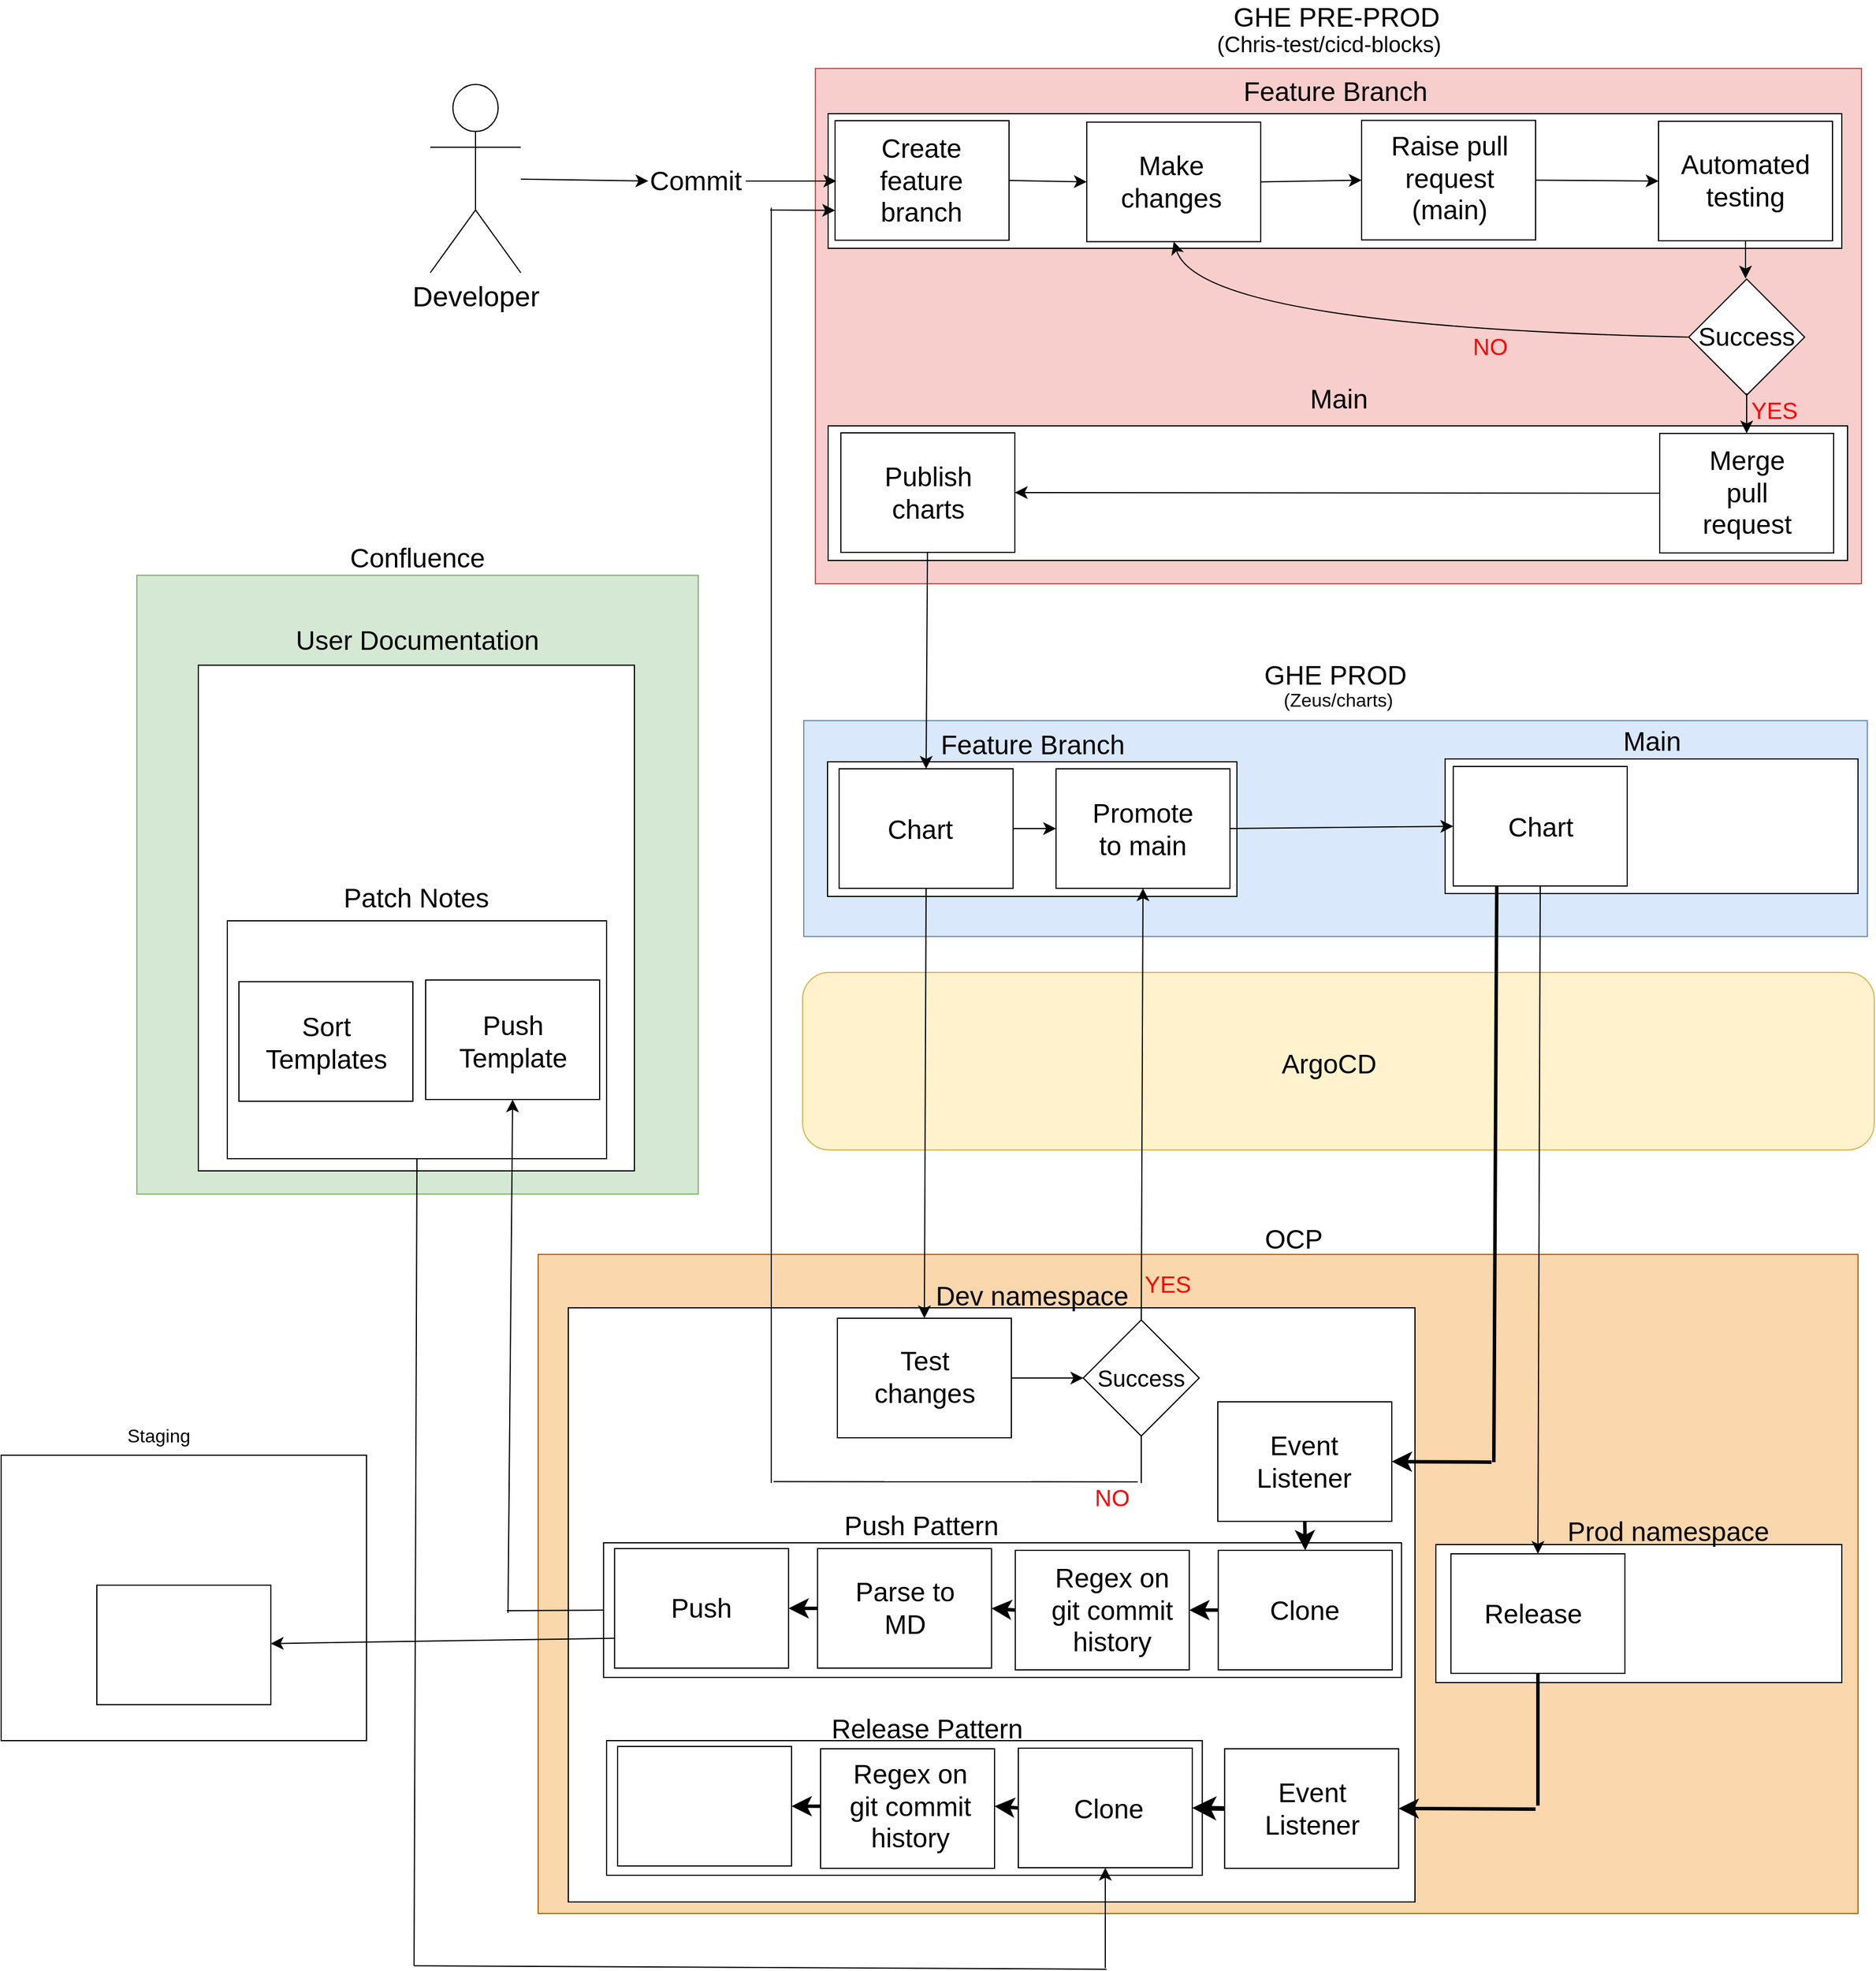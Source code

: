 <mxfile version="21.8.0" type="device">
  <diagram name="Page-1" id="Db4J5ukPq55b9BBRNNlf">
    <mxGraphModel dx="3153" dy="1601" grid="0" gridSize="10" guides="1" tooltips="1" connect="1" arrows="1" fold="1" page="0" pageScale="1" pageWidth="827" pageHeight="1169" math="0" shadow="0">
      <root>
        <mxCell id="0" />
        <mxCell id="1" parent="0" />
        <mxCell id="qmuBp8BPwQnfPh2KNBGl-9" value="" style="rounded=0;whiteSpace=wrap;html=1;fontSize=16;" vertex="1" parent="1">
          <mxGeometry x="-212.5" y="1163" width="150" height="103" as="geometry" />
        </mxCell>
        <mxCell id="8Y1zjfRZV7roDu3RwE8E-88" value="" style="rounded=1;whiteSpace=wrap;html=1;fontSize=16;fillColor=#fff2cc;strokeColor=#d6b656;" parent="1" vertex="1">
          <mxGeometry x="-228" y="496" width="924" height="153" as="geometry" />
        </mxCell>
        <mxCell id="8Y1zjfRZV7roDu3RwE8E-8" value="" style="rounded=0;whiteSpace=wrap;html=1;fontSize=16;fillColor=#f8cecc;strokeColor=#b85450;" parent="1" vertex="1">
          <mxGeometry x="-217" y="-283" width="902" height="444" as="geometry" />
        </mxCell>
        <mxCell id="8Y1zjfRZV7roDu3RwE8E-9" value="&lt;font style=&quot;font-size: 23px;&quot;&gt;GHE PRE-PROD&lt;/font&gt;" style="text;html=1;strokeColor=none;fillColor=none;align=center;verticalAlign=middle;whiteSpace=wrap;rounded=0;fontSize=20;" parent="1" vertex="1">
          <mxGeometry x="137.5" y="-342" width="189" height="30" as="geometry" />
        </mxCell>
        <mxCell id="8Y1zjfRZV7roDu3RwE8E-10" value="&lt;font style=&quot;font-size: 19px;&quot;&gt;(Chris-test/cicd-blocks)&lt;/font&gt;" style="text;html=1;strokeColor=none;fillColor=none;align=center;verticalAlign=middle;whiteSpace=wrap;rounded=0;fontSize=17;" parent="1" vertex="1">
          <mxGeometry x="96.5" y="-318" width="258" height="30" as="geometry" />
        </mxCell>
        <mxCell id="8Y1zjfRZV7roDu3RwE8E-11" value="" style="rounded=0;whiteSpace=wrap;html=1;fontSize=16;" parent="1" vertex="1">
          <mxGeometry x="-206" y="-244" width="874" height="116" as="geometry" />
        </mxCell>
        <mxCell id="8Y1zjfRZV7roDu3RwE8E-12" value="Feature Branch" style="text;html=1;strokeColor=none;fillColor=none;align=center;verticalAlign=middle;whiteSpace=wrap;rounded=0;fontSize=23;" parent="1" vertex="1">
          <mxGeometry x="144" y="-278" width="175" height="30" as="geometry" />
        </mxCell>
        <mxCell id="8Y1zjfRZV7roDu3RwE8E-13" value="" style="rounded=0;whiteSpace=wrap;html=1;fontSize=16;" parent="1" vertex="1">
          <mxGeometry x="-200" y="-238" width="150" height="103" as="geometry" />
        </mxCell>
        <mxCell id="8Y1zjfRZV7roDu3RwE8E-14" value="" style="rounded=0;whiteSpace=wrap;html=1;fontSize=16;" parent="1" vertex="1">
          <mxGeometry x="17" y="-236.75" width="150" height="103" as="geometry" />
        </mxCell>
        <mxCell id="8Y1zjfRZV7roDu3RwE8E-15" value="" style="rounded=0;whiteSpace=wrap;html=1;fontSize=16;" parent="1" vertex="1">
          <mxGeometry x="254" y="-238.25" width="150" height="103" as="geometry" />
        </mxCell>
        <mxCell id="8Y1zjfRZV7roDu3RwE8E-16" value="" style="rounded=0;whiteSpace=wrap;html=1;fontSize=16;" parent="1" vertex="1">
          <mxGeometry x="510" y="-237.5" width="150" height="103" as="geometry" />
        </mxCell>
        <mxCell id="8Y1zjfRZV7roDu3RwE8E-18" value="" style="rounded=0;whiteSpace=wrap;html=1;fontSize=16;" parent="1" vertex="1">
          <mxGeometry x="-206" y="25" width="879" height="116" as="geometry" />
        </mxCell>
        <mxCell id="8Y1zjfRZV7roDu3RwE8E-19" value="Main" style="text;html=1;strokeColor=none;fillColor=none;align=center;verticalAlign=middle;whiteSpace=wrap;rounded=0;fontSize=23;" parent="1" vertex="1">
          <mxGeometry x="146.5" y="-13" width="175" height="30" as="geometry" />
        </mxCell>
        <mxCell id="8Y1zjfRZV7roDu3RwE8E-20" value="" style="rounded=0;whiteSpace=wrap;html=1;fontSize=16;" parent="1" vertex="1">
          <mxGeometry x="-195" y="31" width="150" height="103" as="geometry" />
        </mxCell>
        <mxCell id="8Y1zjfRZV7roDu3RwE8E-23" value="" style="rounded=0;whiteSpace=wrap;html=1;fontSize=16;" parent="1" vertex="1">
          <mxGeometry x="511" y="31.5" width="150" height="103" as="geometry" />
        </mxCell>
        <mxCell id="8Y1zjfRZV7roDu3RwE8E-24" value="Create feature branch" style="text;html=1;strokeColor=none;fillColor=none;align=center;verticalAlign=middle;whiteSpace=wrap;rounded=0;fontSize=23;" parent="1" vertex="1">
          <mxGeometry x="-182.5" y="-211.5" width="113" height="51" as="geometry" />
        </mxCell>
        <mxCell id="8Y1zjfRZV7roDu3RwE8E-25" value="Make changes" style="text;html=1;strokeColor=none;fillColor=none;align=center;verticalAlign=middle;whiteSpace=wrap;rounded=0;fontSize=23;" parent="1" vertex="1">
          <mxGeometry x="42" y="-214.25" width="95.5" height="59" as="geometry" />
        </mxCell>
        <mxCell id="8Y1zjfRZV7roDu3RwE8E-26" value="Raise pull request (main)" style="text;html=1;strokeColor=none;fillColor=none;align=center;verticalAlign=middle;whiteSpace=wrap;rounded=0;fontSize=23;" parent="1" vertex="1">
          <mxGeometry x="275.5" y="-219.25" width="108" height="62" as="geometry" />
        </mxCell>
        <mxCell id="8Y1zjfRZV7roDu3RwE8E-27" value="Automated testing" style="text;html=1;strokeColor=none;fillColor=none;align=center;verticalAlign=middle;whiteSpace=wrap;rounded=0;fontSize=23;" parent="1" vertex="1">
          <mxGeometry x="521" y="-221" width="128" height="70" as="geometry" />
        </mxCell>
        <mxCell id="8Y1zjfRZV7roDu3RwE8E-28" value="" style="rhombus;whiteSpace=wrap;html=1;fontSize=16;" parent="1" vertex="1">
          <mxGeometry x="536" y="-101.5" width="100" height="100" as="geometry" />
        </mxCell>
        <mxCell id="8Y1zjfRZV7roDu3RwE8E-29" value="Success" style="text;html=1;strokeColor=none;fillColor=none;align=center;verticalAlign=middle;whiteSpace=wrap;rounded=0;fontSize=22;" parent="1" vertex="1">
          <mxGeometry x="556" y="-68" width="60" height="33" as="geometry" />
        </mxCell>
        <mxCell id="8Y1zjfRZV7roDu3RwE8E-30" value="" style="endArrow=classic;html=1;rounded=0;fontSize=12;startSize=8;endSize=8;curved=1;exitX=1;exitY=0.5;exitDx=0;exitDy=0;entryX=0;entryY=0.5;entryDx=0;entryDy=0;" parent="1" source="8Y1zjfRZV7roDu3RwE8E-13" target="8Y1zjfRZV7roDu3RwE8E-14" edge="1">
          <mxGeometry width="50" height="50" relative="1" as="geometry">
            <mxPoint x="134" y="-60" as="sourcePoint" />
            <mxPoint x="184" y="-110" as="targetPoint" />
          </mxGeometry>
        </mxCell>
        <mxCell id="8Y1zjfRZV7roDu3RwE8E-31" value="" style="endArrow=classic;html=1;rounded=0;fontSize=12;startSize=8;endSize=8;curved=1;exitX=1;exitY=0.5;exitDx=0;exitDy=0;entryX=0;entryY=0.5;entryDx=0;entryDy=0;" parent="1" source="8Y1zjfRZV7roDu3RwE8E-14" target="8Y1zjfRZV7roDu3RwE8E-15" edge="1">
          <mxGeometry width="50" height="50" relative="1" as="geometry">
            <mxPoint x="134" y="-60" as="sourcePoint" />
            <mxPoint x="184" y="-110" as="targetPoint" />
          </mxGeometry>
        </mxCell>
        <mxCell id="8Y1zjfRZV7roDu3RwE8E-32" value="" style="endArrow=classic;html=1;rounded=0;fontSize=12;startSize=8;endSize=8;curved=1;exitX=1;exitY=0.5;exitDx=0;exitDy=0;entryX=0;entryY=0.5;entryDx=0;entryDy=0;" parent="1" source="8Y1zjfRZV7roDu3RwE8E-15" target="8Y1zjfRZV7roDu3RwE8E-16" edge="1">
          <mxGeometry width="50" height="50" relative="1" as="geometry">
            <mxPoint x="134" y="-60" as="sourcePoint" />
            <mxPoint x="184" y="-110" as="targetPoint" />
          </mxGeometry>
        </mxCell>
        <mxCell id="8Y1zjfRZV7roDu3RwE8E-33" value="" style="endArrow=classic;html=1;rounded=0;fontSize=12;startSize=8;endSize=8;curved=1;exitX=0.5;exitY=1;exitDx=0;exitDy=0;entryX=0.5;entryY=0;entryDx=0;entryDy=0;" parent="1" source="8Y1zjfRZV7roDu3RwE8E-16" edge="1">
          <mxGeometry width="50" height="50" relative="1" as="geometry">
            <mxPoint x="269" y="-60" as="sourcePoint" />
            <mxPoint x="585" y="-102" as="targetPoint" />
          </mxGeometry>
        </mxCell>
        <mxCell id="8Y1zjfRZV7roDu3RwE8E-34" value="" style="endArrow=classic;html=1;rounded=0;fontSize=12;startSize=8;endSize=8;curved=1;exitX=0.5;exitY=1;exitDx=0;exitDy=0;entryX=0.5;entryY=0;entryDx=0;entryDy=0;" parent="1" target="8Y1zjfRZV7roDu3RwE8E-23" edge="1">
          <mxGeometry width="50" height="50" relative="1" as="geometry">
            <mxPoint x="586" y="-3" as="sourcePoint" />
            <mxPoint x="320" y="-111" as="targetPoint" />
          </mxGeometry>
        </mxCell>
        <mxCell id="8Y1zjfRZV7roDu3RwE8E-35" value="" style="endArrow=classic;html=1;rounded=0;fontSize=12;startSize=8;endSize=8;curved=1;exitX=0;exitY=0.5;exitDx=0;exitDy=0;entryX=0.5;entryY=1;entryDx=0;entryDy=0;" parent="1" source="8Y1zjfRZV7roDu3RwE8E-28" target="8Y1zjfRZV7roDu3RwE8E-14" edge="1">
          <mxGeometry width="50" height="50" relative="1" as="geometry">
            <mxPoint x="180" y="-60" as="sourcePoint" />
            <mxPoint x="230" y="-110" as="targetPoint" />
            <Array as="points">
              <mxPoint x="115" y="-61" />
            </Array>
          </mxGeometry>
        </mxCell>
        <mxCell id="8Y1zjfRZV7roDu3RwE8E-36" value="Merge pull request" style="text;html=1;strokeColor=none;fillColor=none;align=center;verticalAlign=middle;whiteSpace=wrap;rounded=0;fontSize=23;" parent="1" vertex="1">
          <mxGeometry x="534.5" y="52.5" width="103" height="61" as="geometry" />
        </mxCell>
        <mxCell id="8Y1zjfRZV7roDu3RwE8E-37" value="Publish charts" style="text;html=1;strokeColor=none;fillColor=none;align=center;verticalAlign=middle;whiteSpace=wrap;rounded=0;fontSize=23;" parent="1" vertex="1">
          <mxGeometry x="-174.5" y="51.5" width="109" height="62" as="geometry" />
        </mxCell>
        <mxCell id="8Y1zjfRZV7roDu3RwE8E-38" value="" style="rounded=0;whiteSpace=wrap;html=1;fontSize=16;fillColor=#dae8fc;strokeColor=#6c8ebf;" parent="1" vertex="1">
          <mxGeometry x="-227" y="279" width="917" height="186" as="geometry" />
        </mxCell>
        <mxCell id="8Y1zjfRZV7roDu3RwE8E-39" value="&lt;font style=&quot;font-size: 23px;&quot;&gt;GHE PROD&lt;/font&gt;" style="text;html=1;strokeColor=none;fillColor=none;align=center;verticalAlign=middle;whiteSpace=wrap;rounded=0;fontSize=20;" parent="1" vertex="1">
          <mxGeometry x="161.5" y="225" width="139" height="30" as="geometry" />
        </mxCell>
        <mxCell id="8Y1zjfRZV7roDu3RwE8E-40" value="(Zeus/charts)" style="text;html=1;strokeColor=none;fillColor=none;align=center;verticalAlign=middle;whiteSpace=wrap;rounded=0;fontSize=16;" parent="1" vertex="1">
          <mxGeometry x="105" y="246" width="258" height="30" as="geometry" />
        </mxCell>
        <mxCell id="8Y1zjfRZV7roDu3RwE8E-41" value="" style="rounded=0;whiteSpace=wrap;html=1;fontSize=16;" parent="1" vertex="1">
          <mxGeometry x="-206.5" y="314.5" width="353" height="116" as="geometry" />
        </mxCell>
        <mxCell id="8Y1zjfRZV7roDu3RwE8E-42" value="Feature Branch" style="text;html=1;strokeColor=none;fillColor=none;align=center;verticalAlign=middle;whiteSpace=wrap;rounded=0;fontSize=23;" parent="1" vertex="1">
          <mxGeometry x="-117.5" y="284.5" width="175" height="30" as="geometry" />
        </mxCell>
        <mxCell id="8Y1zjfRZV7roDu3RwE8E-43" value="" style="rounded=0;whiteSpace=wrap;html=1;fontSize=16;" parent="1" vertex="1">
          <mxGeometry x="-196.5" y="320.5" width="150" height="103" as="geometry" />
        </mxCell>
        <mxCell id="8Y1zjfRZV7roDu3RwE8E-44" value="" style="rounded=0;whiteSpace=wrap;html=1;fontSize=16;" parent="1" vertex="1">
          <mxGeometry x="-9.5" y="320.5" width="150" height="103" as="geometry" />
        </mxCell>
        <mxCell id="8Y1zjfRZV7roDu3RwE8E-45" value="" style="rounded=0;whiteSpace=wrap;html=1;fontSize=16;" parent="1" vertex="1">
          <mxGeometry x="327" y="978.5" width="150" height="103" as="geometry" />
        </mxCell>
        <mxCell id="8Y1zjfRZV7roDu3RwE8E-47" value="" style="rounded=0;whiteSpace=wrap;html=1;fontSize=16;fillColor=#fad7ac;strokeColor=#b46504;" parent="1" vertex="1">
          <mxGeometry x="-456" y="739" width="1138" height="568" as="geometry" />
        </mxCell>
        <mxCell id="8Y1zjfRZV7roDu3RwE8E-48" value="OCP" style="text;html=1;strokeColor=none;fillColor=none;align=center;verticalAlign=middle;whiteSpace=wrap;rounded=0;fontSize=23;" parent="1" vertex="1">
          <mxGeometry x="108" y="710.75" width="175" height="30" as="geometry" />
        </mxCell>
        <mxCell id="8Y1zjfRZV7roDu3RwE8E-49" value="" style="rounded=0;whiteSpace=wrap;html=1;fontSize=16;" parent="1" vertex="1">
          <mxGeometry x="-430" y="785" width="730" height="512" as="geometry" />
        </mxCell>
        <mxCell id="8Y1zjfRZV7roDu3RwE8E-51" value="Chart" style="text;html=1;strokeColor=none;fillColor=none;align=center;verticalAlign=middle;whiteSpace=wrap;rounded=0;fontSize=23;" parent="1" vertex="1">
          <mxGeometry x="-183" y="347" width="113" height="51" as="geometry" />
        </mxCell>
        <mxCell id="8Y1zjfRZV7roDu3RwE8E-52" value="Promote to main" style="text;html=1;strokeColor=none;fillColor=none;align=center;verticalAlign=middle;whiteSpace=wrap;rounded=0;fontSize=23;" parent="1" vertex="1">
          <mxGeometry x="20" y="343" width="91" height="59" as="geometry" />
        </mxCell>
        <mxCell id="8Y1zjfRZV7roDu3RwE8E-57" value="" style="endArrow=classic;html=1;rounded=0;fontSize=12;startSize=8;endSize=8;curved=1;exitX=1;exitY=0.5;exitDx=0;exitDy=0;entryX=0;entryY=0.5;entryDx=0;entryDy=0;" parent="1" source="8Y1zjfRZV7roDu3RwE8E-43" target="8Y1zjfRZV7roDu3RwE8E-44" edge="1">
          <mxGeometry width="50" height="50" relative="1" as="geometry">
            <mxPoint x="133.5" y="498.5" as="sourcePoint" />
            <mxPoint x="183.5" y="448.5" as="targetPoint" />
          </mxGeometry>
        </mxCell>
        <mxCell id="8Y1zjfRZV7roDu3RwE8E-64" value="Publish charts" style="text;html=1;strokeColor=none;fillColor=none;align=center;verticalAlign=middle;whiteSpace=wrap;rounded=0;fontSize=16;" parent="1" vertex="1">
          <mxGeometry x="359.5" y="988" width="109" height="62" as="geometry" />
        </mxCell>
        <mxCell id="8Y1zjfRZV7roDu3RwE8E-65" value="" style="rounded=0;whiteSpace=wrap;html=1;fontSize=16;" parent="1" vertex="1">
          <mxGeometry x="326" y="312" width="356" height="116" as="geometry" />
        </mxCell>
        <mxCell id="8Y1zjfRZV7roDu3RwE8E-66" value="Main" style="text;html=1;strokeColor=none;fillColor=none;align=center;verticalAlign=middle;whiteSpace=wrap;rounded=0;fontSize=23;" parent="1" vertex="1">
          <mxGeometry x="416.5" y="282" width="175" height="30" as="geometry" />
        </mxCell>
        <mxCell id="8Y1zjfRZV7roDu3RwE8E-67" value="" style="rounded=0;whiteSpace=wrap;html=1;fontSize=16;" parent="1" vertex="1">
          <mxGeometry x="333" y="318.5" width="150" height="103" as="geometry" />
        </mxCell>
        <mxCell id="8Y1zjfRZV7roDu3RwE8E-68" value="Chart" style="text;html=1;strokeColor=none;fillColor=none;align=center;verticalAlign=middle;whiteSpace=wrap;rounded=0;fontSize=23;" parent="1" vertex="1">
          <mxGeometry x="351.5" y="345" width="113" height="51" as="geometry" />
        </mxCell>
        <mxCell id="8Y1zjfRZV7roDu3RwE8E-69" value="" style="endArrow=classic;html=1;rounded=0;fontSize=12;startSize=8;endSize=8;curved=1;entryX=1;entryY=0.5;entryDx=0;entryDy=0;exitX=0;exitY=0.5;exitDx=0;exitDy=0;" parent="1" source="8Y1zjfRZV7roDu3RwE8E-23" target="8Y1zjfRZV7roDu3RwE8E-20" edge="1">
          <mxGeometry width="50" height="50" relative="1" as="geometry">
            <mxPoint x="201" y="211" as="sourcePoint" />
            <mxPoint x="251" y="161" as="targetPoint" />
          </mxGeometry>
        </mxCell>
        <mxCell id="8Y1zjfRZV7roDu3RwE8E-70" value="" style="endArrow=classic;html=1;rounded=0;fontSize=12;startSize=8;endSize=8;curved=1;entryX=0.5;entryY=0;entryDx=0;entryDy=0;" parent="1" source="8Y1zjfRZV7roDu3RwE8E-20" target="8Y1zjfRZV7roDu3RwE8E-43" edge="1">
          <mxGeometry width="50" height="50" relative="1" as="geometry">
            <mxPoint x="246" y="375" as="sourcePoint" />
            <mxPoint x="296" y="325" as="targetPoint" />
          </mxGeometry>
        </mxCell>
        <mxCell id="8Y1zjfRZV7roDu3RwE8E-72" value="" style="rounded=0;whiteSpace=wrap;html=1;fontSize=16;" parent="1" vertex="1">
          <mxGeometry x="318" y="989" width="350" height="119" as="geometry" />
        </mxCell>
        <mxCell id="8Y1zjfRZV7roDu3RwE8E-73" value="" style="rounded=0;whiteSpace=wrap;html=1;fontSize=16;" parent="1" vertex="1">
          <mxGeometry x="-198" y="794" width="150" height="103" as="geometry" />
        </mxCell>
        <mxCell id="8Y1zjfRZV7roDu3RwE8E-75" value="" style="rounded=0;whiteSpace=wrap;html=1;fontSize=16;" parent="1" vertex="1">
          <mxGeometry x="331" y="997" width="150" height="103" as="geometry" />
        </mxCell>
        <mxCell id="8Y1zjfRZV7roDu3RwE8E-76" value="Dev namespace" style="text;html=1;strokeColor=none;fillColor=none;align=center;verticalAlign=middle;whiteSpace=wrap;rounded=0;fontSize=23;" parent="1" vertex="1">
          <mxGeometry x="-115" y="760" width="170" height="30" as="geometry" />
        </mxCell>
        <mxCell id="8Y1zjfRZV7roDu3RwE8E-77" value="Prod namespace" style="text;html=1;strokeColor=none;fillColor=none;align=center;verticalAlign=middle;whiteSpace=wrap;rounded=0;fontSize=23;" parent="1" vertex="1">
          <mxGeometry x="418.5" y="963" width="199" height="30" as="geometry" />
        </mxCell>
        <mxCell id="8Y1zjfRZV7roDu3RwE8E-78" value="Release" style="text;html=1;strokeColor=none;fillColor=none;align=center;verticalAlign=middle;whiteSpace=wrap;rounded=0;fontSize=23;" parent="1" vertex="1">
          <mxGeometry x="372" y="1033.5" width="60" height="30" as="geometry" />
        </mxCell>
        <mxCell id="8Y1zjfRZV7roDu3RwE8E-79" value="Test changes" style="text;html=1;strokeColor=none;fillColor=none;align=center;verticalAlign=middle;whiteSpace=wrap;rounded=0;fontSize=23;" parent="1" vertex="1">
          <mxGeometry x="-166.25" y="819.5" width="86.5" height="51" as="geometry" />
        </mxCell>
        <mxCell id="8Y1zjfRZV7roDu3RwE8E-80" value="" style="rhombus;whiteSpace=wrap;html=1;fontSize=16;" parent="1" vertex="1">
          <mxGeometry x="14" y="795.5" width="100" height="100" as="geometry" />
        </mxCell>
        <mxCell id="8Y1zjfRZV7roDu3RwE8E-81" value="" style="endArrow=classic;html=1;rounded=0;fontSize=12;startSize=8;endSize=8;curved=1;exitX=1;exitY=0.5;exitDx=0;exitDy=0;entryX=0;entryY=0.5;entryDx=0;entryDy=0;" parent="1" source="8Y1zjfRZV7roDu3RwE8E-73" target="8Y1zjfRZV7roDu3RwE8E-80" edge="1">
          <mxGeometry width="50" height="50" relative="1" as="geometry">
            <mxPoint x="147" y="780" as="sourcePoint" />
            <mxPoint x="197" y="730" as="targetPoint" />
          </mxGeometry>
        </mxCell>
        <mxCell id="8Y1zjfRZV7roDu3RwE8E-83" value="Success" style="text;html=1;strokeColor=none;fillColor=none;align=center;verticalAlign=middle;whiteSpace=wrap;rounded=0;fontSize=20;" parent="1" vertex="1">
          <mxGeometry x="34" y="828.5" width="60" height="33" as="geometry" />
        </mxCell>
        <mxCell id="8Y1zjfRZV7roDu3RwE8E-84" value="YES" style="text;html=1;strokeColor=none;fillColor=none;align=center;verticalAlign=middle;whiteSpace=wrap;rounded=0;fontSize=20;rotation=0;fontColor=#FF0000;" parent="1" vertex="1">
          <mxGeometry x="57" y="749" width="60" height="30" as="geometry" />
        </mxCell>
        <mxCell id="8Y1zjfRZV7roDu3RwE8E-86" value="" style="endArrow=classic;html=1;rounded=0;fontSize=12;startSize=8;endSize=8;curved=1;exitX=1;exitY=0.5;exitDx=0;exitDy=0;entryX=0;entryY=0.5;entryDx=0;entryDy=0;" parent="1" source="8Y1zjfRZV7roDu3RwE8E-44" target="8Y1zjfRZV7roDu3RwE8E-67" edge="1">
          <mxGeometry width="50" height="50" relative="1" as="geometry">
            <mxPoint x="148.5" y="416.5" as="sourcePoint" />
            <mxPoint x="198.5" y="366.5" as="targetPoint" />
          </mxGeometry>
        </mxCell>
        <mxCell id="8Y1zjfRZV7roDu3RwE8E-85" value="" style="endArrow=classic;html=1;rounded=0;fontSize=12;startSize=8;endSize=8;curved=1;exitX=0.5;exitY=1;exitDx=0;exitDy=0;entryX=0.5;entryY=0;entryDx=0;entryDy=0;" parent="1" source="8Y1zjfRZV7roDu3RwE8E-43" target="8Y1zjfRZV7roDu3RwE8E-73" edge="1">
          <mxGeometry width="50" height="50" relative="1" as="geometry">
            <mxPoint x="195" y="384" as="sourcePoint" />
            <mxPoint x="245" y="334" as="targetPoint" />
          </mxGeometry>
        </mxCell>
        <mxCell id="8Y1zjfRZV7roDu3RwE8E-82" value="" style="endArrow=classic;html=1;rounded=0;fontSize=12;startSize=8;endSize=8;curved=1;entryX=0.5;entryY=1;entryDx=0;entryDy=0;exitX=0.5;exitY=0;exitDx=0;exitDy=0;" parent="1" source="8Y1zjfRZV7roDu3RwE8E-80" target="8Y1zjfRZV7roDu3RwE8E-44" edge="1">
          <mxGeometry width="50" height="50" relative="1" as="geometry">
            <mxPoint x="195" y="569" as="sourcePoint" />
            <mxPoint x="245" y="519" as="targetPoint" />
          </mxGeometry>
        </mxCell>
        <mxCell id="8Y1zjfRZV7roDu3RwE8E-87" value="" style="endArrow=classic;html=1;rounded=0;fontSize=12;startSize=8;endSize=8;curved=1;exitX=0.5;exitY=1;exitDx=0;exitDy=0;entryX=0.5;entryY=0;entryDx=0;entryDy=0;" parent="1" source="8Y1zjfRZV7roDu3RwE8E-67" target="8Y1zjfRZV7roDu3RwE8E-75" edge="1">
          <mxGeometry width="50" height="50" relative="1" as="geometry">
            <mxPoint x="345.5" y="418" as="sourcePoint" />
            <mxPoint x="395.5" y="368" as="targetPoint" />
          </mxGeometry>
        </mxCell>
        <mxCell id="8Y1zjfRZV7roDu3RwE8E-91" value="ArgoCD" style="text;html=1;strokeColor=none;fillColor=none;align=center;verticalAlign=middle;whiteSpace=wrap;rounded=0;fontSize=23;" parent="1" vertex="1">
          <mxGeometry x="195.5" y="560" width="60" height="30" as="geometry" />
        </mxCell>
        <mxCell id="8Y1zjfRZV7roDu3RwE8E-93" value="" style="endArrow=none;html=1;rounded=0;fontSize=12;startSize=8;endSize=8;curved=1;entryX=0.5;entryY=1;entryDx=0;entryDy=0;" parent="1" target="8Y1zjfRZV7roDu3RwE8E-80" edge="1">
          <mxGeometry width="50" height="50" relative="1" as="geometry">
            <mxPoint x="64" y="936" as="sourcePoint" />
            <mxPoint x="112" y="905" as="targetPoint" />
          </mxGeometry>
        </mxCell>
        <mxCell id="8Y1zjfRZV7roDu3RwE8E-94" value="" style="endArrow=none;html=1;rounded=0;fontSize=12;startSize=8;endSize=8;curved=1;" parent="1" edge="1">
          <mxGeometry width="50" height="50" relative="1" as="geometry">
            <mxPoint x="-253" y="934.75" as="sourcePoint" />
            <mxPoint x="61" y="935" as="targetPoint" />
          </mxGeometry>
        </mxCell>
        <mxCell id="8Y1zjfRZV7roDu3RwE8E-95" value="" style="endArrow=none;html=1;rounded=0;fontSize=12;startSize=8;endSize=8;curved=1;" parent="1" edge="1">
          <mxGeometry width="50" height="50" relative="1" as="geometry">
            <mxPoint x="-255" y="936" as="sourcePoint" />
            <mxPoint x="-255" y="-163" as="targetPoint" />
          </mxGeometry>
        </mxCell>
        <mxCell id="8Y1zjfRZV7roDu3RwE8E-96" value="" style="endArrow=classic;html=1;rounded=0;fontSize=12;startSize=8;endSize=8;curved=1;entryX=0;entryY=0.75;entryDx=0;entryDy=0;" parent="1" target="8Y1zjfRZV7roDu3RwE8E-13" edge="1">
          <mxGeometry width="50" height="50" relative="1" as="geometry">
            <mxPoint x="-256" y="-161" as="sourcePoint" />
            <mxPoint x="-82" y="28" as="targetPoint" />
          </mxGeometry>
        </mxCell>
        <mxCell id="8Y1zjfRZV7roDu3RwE8E-97" value="" style="endArrow=classic;html=1;rounded=0;fontSize=12;startSize=8;endSize=8;curved=1;" parent="1" edge="1">
          <mxGeometry width="50" height="50" relative="1" as="geometry">
            <mxPoint x="-277" y="-186" as="sourcePoint" />
            <mxPoint x="-199" y="-186" as="targetPoint" />
          </mxGeometry>
        </mxCell>
        <mxCell id="8Y1zjfRZV7roDu3RwE8E-98" value="&lt;font style=&quot;font-size: 24px;&quot;&gt;Developer&lt;/font&gt;" style="shape=umlActor;verticalLabelPosition=bottom;verticalAlign=top;html=1;outlineConnect=0;fontSize=24;" parent="1" vertex="1">
          <mxGeometry x="-549" y="-269.25" width="78" height="162.25" as="geometry" />
        </mxCell>
        <mxCell id="8Y1zjfRZV7roDu3RwE8E-99" value="YES" style="text;html=1;strokeColor=none;fillColor=none;align=center;verticalAlign=middle;whiteSpace=wrap;rounded=0;fontSize=20;fontColor=#FF0000;" parent="1" vertex="1">
          <mxGeometry x="580" y="-4" width="60" height="30" as="geometry" />
        </mxCell>
        <mxCell id="8Y1zjfRZV7roDu3RwE8E-100" value="NO" style="text;html=1;strokeColor=none;fillColor=none;align=center;verticalAlign=middle;whiteSpace=wrap;rounded=0;fontSize=20;fontColor=#FF0000;" parent="1" vertex="1">
          <mxGeometry x="335" y="-59" width="60" height="30" as="geometry" />
        </mxCell>
        <mxCell id="8Y1zjfRZV7roDu3RwE8E-102" value="NO" style="text;html=1;strokeColor=none;fillColor=none;align=center;verticalAlign=middle;whiteSpace=wrap;rounded=0;fontSize=20;fontColor=#FF0000;" parent="1" vertex="1">
          <mxGeometry x="9" y="933" width="60" height="30" as="geometry" />
        </mxCell>
        <mxCell id="8Y1zjfRZV7roDu3RwE8E-105" value="" style="endArrow=classic;html=1;rounded=0;fontSize=12;startSize=8;endSize=8;curved=1;" parent="1" source="8Y1zjfRZV7roDu3RwE8E-98" edge="1">
          <mxGeometry width="50" height="50" relative="1" as="geometry">
            <mxPoint x="-325" y="-186" as="sourcePoint" />
            <mxPoint x="-361" y="-186" as="targetPoint" />
          </mxGeometry>
        </mxCell>
        <mxCell id="8Y1zjfRZV7roDu3RwE8E-104" value="Commit" style="text;html=1;strokeColor=none;fillColor=none;align=center;verticalAlign=middle;whiteSpace=wrap;rounded=0;fontSize=23;" parent="1" vertex="1">
          <mxGeometry x="-350" y="-201.5" width="60" height="30" as="geometry" />
        </mxCell>
        <mxCell id="8Y1zjfRZV7roDu3RwE8E-116" value="Push Pattern" style="text;html=1;strokeColor=none;fillColor=none;align=center;verticalAlign=middle;whiteSpace=wrap;rounded=0;fontSize=23;" parent="1" vertex="1">
          <mxGeometry x="-194.69" y="957.5" width="139.38" height="30" as="geometry" />
        </mxCell>
        <mxCell id="8Y1zjfRZV7roDu3RwE8E-118" value="" style="rounded=0;whiteSpace=wrap;html=1;fontSize=16;" parent="1" vertex="1">
          <mxGeometry x="-399.62" y="987.5" width="688" height="116" as="geometry" />
        </mxCell>
        <mxCell id="8Y1zjfRZV7roDu3RwE8E-119" value="" style="rounded=0;whiteSpace=wrap;html=1;fontSize=16;" parent="1" vertex="1">
          <mxGeometry x="-44.62" y="994" width="150" height="103" as="geometry" />
        </mxCell>
        <mxCell id="8Y1zjfRZV7roDu3RwE8E-120" value="" style="rounded=0;whiteSpace=wrap;html=1;fontSize=16;" parent="1" vertex="1">
          <mxGeometry x="130.38" y="994" width="150" height="103" as="geometry" />
        </mxCell>
        <mxCell id="8Y1zjfRZV7roDu3RwE8E-121" value="" style="endArrow=classic;html=1;rounded=0;fontSize=12;startSize=8;endSize=8;curved=1;entryX=1;entryY=0.5;entryDx=0;entryDy=0;strokeWidth=3;" parent="1" target="8Y1zjfRZV7roDu3RwE8E-126" edge="1">
          <mxGeometry width="50" height="50" relative="1" as="geometry">
            <mxPoint x="366" y="918" as="sourcePoint" />
            <mxPoint x="886" y="1189" as="targetPoint" />
          </mxGeometry>
        </mxCell>
        <mxCell id="8Y1zjfRZV7roDu3RwE8E-124" style="edgeStyle=none;curved=1;rounded=0;orthogonalLoop=1;jettySize=auto;html=1;entryX=1;entryY=0.5;entryDx=0;entryDy=0;fontSize=12;startSize=8;endSize=8;" parent="1" source="8Y1zjfRZV7roDu3RwE8E-28" target="8Y1zjfRZV7roDu3RwE8E-28" edge="1">
          <mxGeometry relative="1" as="geometry" />
        </mxCell>
        <mxCell id="8Y1zjfRZV7roDu3RwE8E-107" value="" style="endArrow=none;html=1;rounded=0;fontSize=12;startSize=8;endSize=8;curved=1;strokeWidth=3;entryX=0.25;entryY=1;entryDx=0;entryDy=0;" parent="1" target="8Y1zjfRZV7roDu3RwE8E-67" edge="1">
          <mxGeometry width="50" height="50" relative="1" as="geometry">
            <mxPoint x="368" y="918" as="sourcePoint" />
            <mxPoint x="668" y="-51" as="targetPoint" />
          </mxGeometry>
        </mxCell>
        <mxCell id="8Y1zjfRZV7roDu3RwE8E-126" value="" style="rounded=0;whiteSpace=wrap;html=1;fontSize=16;" parent="1" vertex="1">
          <mxGeometry x="130" y="866" width="150" height="103" as="geometry" />
        </mxCell>
        <mxCell id="8Y1zjfRZV7roDu3RwE8E-123" value="Event Listener" style="text;html=1;strokeColor=none;fillColor=none;align=center;verticalAlign=middle;whiteSpace=wrap;rounded=0;fontSize=23;" parent="1" vertex="1">
          <mxGeometry x="156.5" y="882.5" width="94.5" height="70" as="geometry" />
        </mxCell>
        <mxCell id="8Y1zjfRZV7roDu3RwE8E-127" value="Clone" style="text;html=1;strokeColor=none;fillColor=none;align=center;verticalAlign=middle;whiteSpace=wrap;rounded=0;fontSize=23;" parent="1" vertex="1">
          <mxGeometry x="175.38" y="1026" width="60" height="39" as="geometry" />
        </mxCell>
        <mxCell id="8Y1zjfRZV7roDu3RwE8E-128" value="" style="endArrow=classic;html=1;rounded=0;fontSize=12;startSize=8;endSize=8;curved=1;entryX=0.5;entryY=0;entryDx=0;entryDy=0;strokeWidth=3;exitX=0.5;exitY=1;exitDx=0;exitDy=0;" parent="1" source="8Y1zjfRZV7roDu3RwE8E-126" target="8Y1zjfRZV7roDu3RwE8E-120" edge="1">
          <mxGeometry width="50" height="50" relative="1" as="geometry">
            <mxPoint x="210" y="1018" as="sourcePoint" />
            <mxPoint x="260" y="893" as="targetPoint" />
          </mxGeometry>
        </mxCell>
        <mxCell id="BB2vkpZ_Jzo9FuUOBrk3-9" value="Regex on git commit history" style="text;html=1;strokeColor=none;fillColor=none;align=center;verticalAlign=middle;whiteSpace=wrap;rounded=0;fontSize=23;" parent="1" vertex="1">
          <mxGeometry x="-20.62" y="1011.5" width="120" height="68" as="geometry" />
        </mxCell>
        <mxCell id="BB2vkpZ_Jzo9FuUOBrk3-10" value="" style="endArrow=classic;html=1;rounded=0;fontSize=12;startSize=8;endSize=8;curved=1;entryX=1;entryY=0.5;entryDx=0;entryDy=0;exitX=0;exitY=0.5;exitDx=0;exitDy=0;strokeWidth=3;" parent="1" source="8Y1zjfRZV7roDu3RwE8E-120" target="8Y1zjfRZV7roDu3RwE8E-119" edge="1">
          <mxGeometry width="50" height="50" relative="1" as="geometry">
            <mxPoint x="-542.62" y="483.5" as="sourcePoint" />
            <mxPoint x="-492.62" y="433.5" as="targetPoint" />
          </mxGeometry>
        </mxCell>
        <mxCell id="BB2vkpZ_Jzo9FuUOBrk3-11" value="" style="rounded=0;whiteSpace=wrap;html=1;fontSize=16;" parent="1" vertex="1">
          <mxGeometry x="-390.12" y="992.5" width="150" height="103" as="geometry" />
        </mxCell>
        <mxCell id="BB2vkpZ_Jzo9FuUOBrk3-12" value="" style="rounded=0;whiteSpace=wrap;html=1;fontSize=16;" parent="1" vertex="1">
          <mxGeometry x="-215.12" y="992.5" width="150" height="103" as="geometry" />
        </mxCell>
        <mxCell id="BB2vkpZ_Jzo9FuUOBrk3-13" value="Parse to MD" style="text;html=1;strokeColor=none;fillColor=none;align=center;verticalAlign=middle;whiteSpace=wrap;rounded=0;fontSize=23;" parent="1" vertex="1">
          <mxGeometry x="-186.37" y="1024.5" width="92.5" height="39" as="geometry" />
        </mxCell>
        <mxCell id="BB2vkpZ_Jzo9FuUOBrk3-15" value="" style="endArrow=classic;html=1;rounded=0;fontSize=12;startSize=8;endSize=8;curved=1;entryX=1;entryY=0.5;entryDx=0;entryDy=0;exitX=0;exitY=0.5;exitDx=0;exitDy=0;strokeWidth=3;" parent="1" source="BB2vkpZ_Jzo9FuUOBrk3-12" target="BB2vkpZ_Jzo9FuUOBrk3-11" edge="1">
          <mxGeometry width="50" height="50" relative="1" as="geometry">
            <mxPoint x="-888.12" y="482" as="sourcePoint" />
            <mxPoint x="-838.12" y="432" as="targetPoint" />
          </mxGeometry>
        </mxCell>
        <mxCell id="BB2vkpZ_Jzo9FuUOBrk3-16" value="" style="endArrow=classic;html=1;rounded=0;fontSize=12;startSize=8;endSize=8;curved=1;exitX=0;exitY=0.5;exitDx=0;exitDy=0;entryX=1;entryY=0.5;entryDx=0;entryDy=0;strokeWidth=3;" parent="1" source="8Y1zjfRZV7roDu3RwE8E-119" target="BB2vkpZ_Jzo9FuUOBrk3-12" edge="1">
          <mxGeometry width="50" height="50" relative="1" as="geometry">
            <mxPoint x="-542.62" y="483.5" as="sourcePoint" />
            <mxPoint x="-492.62" y="433.5" as="targetPoint" />
          </mxGeometry>
        </mxCell>
        <mxCell id="BB2vkpZ_Jzo9FuUOBrk3-22" value="" style="rounded=0;whiteSpace=wrap;html=1;fontSize=16;fillColor=#d5e8d4;strokeColor=#82b366;" parent="1" vertex="1">
          <mxGeometry x="-802" y="153.75" width="484" height="533.25" as="geometry" />
        </mxCell>
        <mxCell id="BB2vkpZ_Jzo9FuUOBrk3-23" value="Confluence" style="text;html=1;strokeColor=none;fillColor=none;align=center;verticalAlign=middle;whiteSpace=wrap;rounded=0;fontSize=23;" parent="1" vertex="1">
          <mxGeometry x="-619" y="113.5" width="118" height="50" as="geometry" />
        </mxCell>
        <mxCell id="BB2vkpZ_Jzo9FuUOBrk3-28" value="" style="rounded=0;whiteSpace=wrap;html=1;fontSize=16;" parent="1" vertex="1">
          <mxGeometry x="-749" y="231.25" width="376" height="435.75" as="geometry" />
        </mxCell>
        <mxCell id="BB2vkpZ_Jzo9FuUOBrk3-29" value="User Documentation" style="text;html=1;strokeColor=none;fillColor=none;align=center;verticalAlign=middle;whiteSpace=wrap;rounded=0;fontSize=23;" parent="1" vertex="1">
          <mxGeometry x="-667.88" y="195" width="215.75" height="30" as="geometry" />
        </mxCell>
        <mxCell id="BB2vkpZ_Jzo9FuUOBrk3-31" value="Patch Notes" style="text;html=1;strokeColor=none;fillColor=none;align=center;verticalAlign=middle;whiteSpace=wrap;rounded=0;fontSize=23;" parent="1" vertex="1">
          <mxGeometry x="-685.0" y="417" width="248" height="30" as="geometry" />
        </mxCell>
        <mxCell id="BB2vkpZ_Jzo9FuUOBrk3-37" value="" style="rounded=0;whiteSpace=wrap;html=1;fontSize=16;" parent="1" vertex="1">
          <mxGeometry x="-724" y="451.5" width="327" height="205" as="geometry" />
        </mxCell>
        <mxCell id="BB2vkpZ_Jzo9FuUOBrk3-44" value="" style="rounded=0;whiteSpace=wrap;html=1;fontSize=16;" parent="1" vertex="1">
          <mxGeometry x="-553.0" y="502.5" width="150" height="103" as="geometry" />
        </mxCell>
        <mxCell id="BB2vkpZ_Jzo9FuUOBrk3-45" value="Push Template" style="text;html=1;strokeColor=none;fillColor=none;align=center;verticalAlign=middle;whiteSpace=wrap;rounded=0;fontSize=23;" parent="1" vertex="1">
          <mxGeometry x="-529.5" y="526.5" width="103" height="58" as="geometry" />
        </mxCell>
        <mxCell id="Bq8bqlmJ0VjT0CGPOzzK-8" value="" style="endArrow=none;html=1;rounded=0;fontSize=12;startSize=8;endSize=8;curved=1;exitX=0;exitY=0.5;exitDx=0;exitDy=0;" parent="1" source="8Y1zjfRZV7roDu3RwE8E-118" edge="1">
          <mxGeometry width="50" height="50" relative="1" as="geometry">
            <mxPoint x="-134" y="739" as="sourcePoint" />
            <mxPoint x="-483" y="1046" as="targetPoint" />
          </mxGeometry>
        </mxCell>
        <mxCell id="Bq8bqlmJ0VjT0CGPOzzK-9" value="" style="endArrow=classic;html=1;rounded=0;fontSize=12;startSize=8;endSize=8;curved=1;entryX=0.5;entryY=1;entryDx=0;entryDy=0;" parent="1" target="BB2vkpZ_Jzo9FuUOBrk3-44" edge="1">
          <mxGeometry width="50" height="50" relative="1" as="geometry">
            <mxPoint x="-482" y="1048" as="sourcePoint" />
            <mxPoint x="-84" y="689" as="targetPoint" />
          </mxGeometry>
        </mxCell>
        <mxCell id="qmuBp8BPwQnfPh2KNBGl-2" value="" style="rounded=0;whiteSpace=wrap;html=1;fontSize=16;" vertex="1" parent="1">
          <mxGeometry x="-397" y="1158" width="513.62" height="116" as="geometry" />
        </mxCell>
        <mxCell id="qmuBp8BPwQnfPh2KNBGl-3" value="" style="rounded=0;whiteSpace=wrap;html=1;fontSize=16;" vertex="1" parent="1">
          <mxGeometry x="-42" y="1164.5" width="150" height="103" as="geometry" />
        </mxCell>
        <mxCell id="qmuBp8BPwQnfPh2KNBGl-8" value="" style="rounded=0;whiteSpace=wrap;html=1;fontSize=16;" vertex="1" parent="1">
          <mxGeometry x="-387.5" y="1163" width="150" height="103" as="geometry" />
        </mxCell>
        <mxCell id="qmuBp8BPwQnfPh2KNBGl-12" value="" style="endArrow=classic;html=1;rounded=0;fontSize=12;startSize=8;endSize=8;curved=1;entryX=1;entryY=0.5;entryDx=0;entryDy=0;exitX=0;exitY=0.5;exitDx=0;exitDy=0;strokeWidth=3;" edge="1" parent="1" source="qmuBp8BPwQnfPh2KNBGl-9" target="qmuBp8BPwQnfPh2KNBGl-8">
          <mxGeometry width="50" height="50" relative="1" as="geometry">
            <mxPoint x="-885.5" y="652.5" as="sourcePoint" />
            <mxPoint x="-835.5" y="602.5" as="targetPoint" />
          </mxGeometry>
        </mxCell>
        <mxCell id="qmuBp8BPwQnfPh2KNBGl-13" value="" style="endArrow=classic;html=1;rounded=0;fontSize=12;startSize=8;endSize=8;curved=1;exitX=0;exitY=0.5;exitDx=0;exitDy=0;entryX=1;entryY=0.5;entryDx=0;entryDy=0;strokeWidth=3;" edge="1" parent="1" source="qmuBp8BPwQnfPh2KNBGl-3" target="qmuBp8BPwQnfPh2KNBGl-9">
          <mxGeometry width="50" height="50" relative="1" as="geometry">
            <mxPoint x="-540" y="654" as="sourcePoint" />
            <mxPoint x="-490" y="604" as="targetPoint" />
          </mxGeometry>
        </mxCell>
        <mxCell id="qmuBp8BPwQnfPh2KNBGl-15" value="Release Pattern" style="text;html=1;strokeColor=none;fillColor=none;align=center;verticalAlign=middle;whiteSpace=wrap;rounded=0;fontSize=23;" vertex="1" parent="1">
          <mxGeometry x="-214.38" y="1133" width="187" height="30" as="geometry" />
        </mxCell>
        <mxCell id="qmuBp8BPwQnfPh2KNBGl-16" value="" style="endArrow=none;html=1;rounded=0;fontSize=12;startSize=8;endSize=8;curved=1;strokeWidth=3;entryX=0.5;entryY=1;entryDx=0;entryDy=0;" edge="1" parent="1" target="8Y1zjfRZV7roDu3RwE8E-75">
          <mxGeometry width="50" height="50" relative="1" as="geometry">
            <mxPoint x="406" y="1214" as="sourcePoint" />
            <mxPoint x="483" y="1044.5" as="targetPoint" />
            <Array as="points" />
          </mxGeometry>
        </mxCell>
        <mxCell id="qmuBp8BPwQnfPh2KNBGl-19" value="" style="endArrow=classic;html=1;rounded=0;fontSize=12;startSize=8;endSize=8;curved=1;strokeWidth=3;entryX=1;entryY=0.5;entryDx=0;entryDy=0;" edge="1" parent="1" target="qmuBp8BPwQnfPh2KNBGl-20">
          <mxGeometry width="50" height="50" relative="1" as="geometry">
            <mxPoint x="404" y="1217" as="sourcePoint" />
            <mxPoint x="279" y="1290" as="targetPoint" />
          </mxGeometry>
        </mxCell>
        <mxCell id="qmuBp8BPwQnfPh2KNBGl-20" value="" style="rounded=0;whiteSpace=wrap;html=1;fontSize=16;" vertex="1" parent="1">
          <mxGeometry x="135.88" y="1165" width="150" height="103" as="geometry" />
        </mxCell>
        <mxCell id="qmuBp8BPwQnfPh2KNBGl-21" value="Event Listener" style="text;html=1;strokeColor=none;fillColor=none;align=center;verticalAlign=middle;whiteSpace=wrap;rounded=0;fontSize=23;" vertex="1" parent="1">
          <mxGeometry x="163.63" y="1181.5" width="94.5" height="70" as="geometry" />
        </mxCell>
        <mxCell id="qmuBp8BPwQnfPh2KNBGl-24" value="" style="endArrow=classic;html=1;rounded=0;fontSize=12;startSize=8;endSize=8;curved=1;exitX=0;exitY=0.5;exitDx=0;exitDy=0;entryX=1;entryY=0.5;entryDx=0;entryDy=0;strokeWidth=4;" edge="1" parent="1" source="qmuBp8BPwQnfPh2KNBGl-20" target="qmuBp8BPwQnfPh2KNBGl-3">
          <mxGeometry width="50" height="50" relative="1" as="geometry">
            <mxPoint x="24" y="1122" as="sourcePoint" />
            <mxPoint x="74" y="1072" as="targetPoint" />
          </mxGeometry>
        </mxCell>
        <mxCell id="qmuBp8BPwQnfPh2KNBGl-26" value="" style="rounded=0;whiteSpace=wrap;html=1;fontSize=16;" vertex="1" parent="1">
          <mxGeometry x="-714.0" y="504" width="150" height="103" as="geometry" />
        </mxCell>
        <mxCell id="qmuBp8BPwQnfPh2KNBGl-27" value="Sort Templates" style="text;html=1;strokeColor=none;fillColor=none;align=center;verticalAlign=middle;whiteSpace=wrap;rounded=0;fontSize=23;" vertex="1" parent="1">
          <mxGeometry x="-690.5" y="528" width="103" height="58" as="geometry" />
        </mxCell>
        <mxCell id="qmuBp8BPwQnfPh2KNBGl-28" value="" style="rounded=0;whiteSpace=wrap;html=1;fontSize=16;" vertex="1" parent="1">
          <mxGeometry x="-212.5" y="1165" width="150" height="103" as="geometry" />
        </mxCell>
        <mxCell id="qmuBp8BPwQnfPh2KNBGl-6" value="Regex on git commit history" style="text;html=1;strokeColor=none;fillColor=none;align=center;verticalAlign=middle;whiteSpace=wrap;rounded=0;fontSize=23;" vertex="1" parent="1">
          <mxGeometry x="-194.69" y="1180.5" width="120" height="68" as="geometry" />
        </mxCell>
        <mxCell id="qmuBp8BPwQnfPh2KNBGl-29" value="Clone" style="text;html=1;strokeColor=none;fillColor=none;align=center;verticalAlign=middle;whiteSpace=wrap;rounded=0;fontSize=23;" vertex="1" parent="1">
          <mxGeometry x="6" y="1197" width="60" height="39" as="geometry" />
        </mxCell>
        <mxCell id="qmuBp8BPwQnfPh2KNBGl-30" value="" style="endArrow=none;html=1;rounded=0;fontSize=12;startSize=8;endSize=8;curved=1;exitX=0.5;exitY=1;exitDx=0;exitDy=0;" edge="1" parent="1" source="BB2vkpZ_Jzo9FuUOBrk3-37">
          <mxGeometry width="50" height="50" relative="1" as="geometry">
            <mxPoint x="-193" y="824" as="sourcePoint" />
            <mxPoint x="-563" y="1352" as="targetPoint" />
          </mxGeometry>
        </mxCell>
        <mxCell id="qmuBp8BPwQnfPh2KNBGl-31" value="" style="endArrow=none;html=1;rounded=0;fontSize=12;startSize=8;endSize=8;curved=1;" edge="1" parent="1">
          <mxGeometry width="50" height="50" relative="1" as="geometry">
            <mxPoint x="-563" y="1352" as="sourcePoint" />
            <mxPoint x="34" y="1355" as="targetPoint" />
          </mxGeometry>
        </mxCell>
        <mxCell id="qmuBp8BPwQnfPh2KNBGl-32" value="" style="endArrow=classic;html=1;rounded=0;fontSize=12;startSize=8;endSize=8;curved=1;entryX=0.5;entryY=1;entryDx=0;entryDy=0;" edge="1" parent="1" target="qmuBp8BPwQnfPh2KNBGl-3">
          <mxGeometry width="50" height="50" relative="1" as="geometry">
            <mxPoint x="33" y="1354" as="sourcePoint" />
            <mxPoint x="-143" y="915" as="targetPoint" />
          </mxGeometry>
        </mxCell>
        <mxCell id="qmuBp8BPwQnfPh2KNBGl-34" value="Push&amp;nbsp;" style="text;html=1;strokeColor=none;fillColor=none;align=center;verticalAlign=middle;whiteSpace=wrap;rounded=0;fontSize=23;" vertex="1" parent="1">
          <mxGeometry x="-342.5" y="1029" width="60" height="30" as="geometry" />
        </mxCell>
        <mxCell id="qmuBp8BPwQnfPh2KNBGl-35" value="" style="rounded=0;whiteSpace=wrap;html=1;fontSize=16;" vertex="1" parent="1">
          <mxGeometry x="-919" y="912" width="315" height="246" as="geometry" />
        </mxCell>
        <mxCell id="qmuBp8BPwQnfPh2KNBGl-36" value="Staging" style="text;html=1;strokeColor=none;fillColor=none;align=center;verticalAlign=middle;whiteSpace=wrap;rounded=0;fontSize=16;" vertex="1" parent="1">
          <mxGeometry x="-813" y="880" width="60" height="30" as="geometry" />
        </mxCell>
        <mxCell id="qmuBp8BPwQnfPh2KNBGl-37" value="" style="rounded=0;whiteSpace=wrap;html=1;fontSize=16;" vertex="1" parent="1">
          <mxGeometry x="-836.5" y="1024" width="150" height="103" as="geometry" />
        </mxCell>
        <mxCell id="qmuBp8BPwQnfPh2KNBGl-38" value="" style="endArrow=classic;html=1;rounded=0;fontSize=12;startSize=8;endSize=8;curved=1;exitX=0;exitY=0.75;exitDx=0;exitDy=0;" edge="1" parent="1" source="BB2vkpZ_Jzo9FuUOBrk3-11" target="qmuBp8BPwQnfPh2KNBGl-37">
          <mxGeometry width="50" height="50" relative="1" as="geometry">
            <mxPoint x="34" y="723" as="sourcePoint" />
            <mxPoint x="84" y="673" as="targetPoint" />
          </mxGeometry>
        </mxCell>
      </root>
    </mxGraphModel>
  </diagram>
</mxfile>
